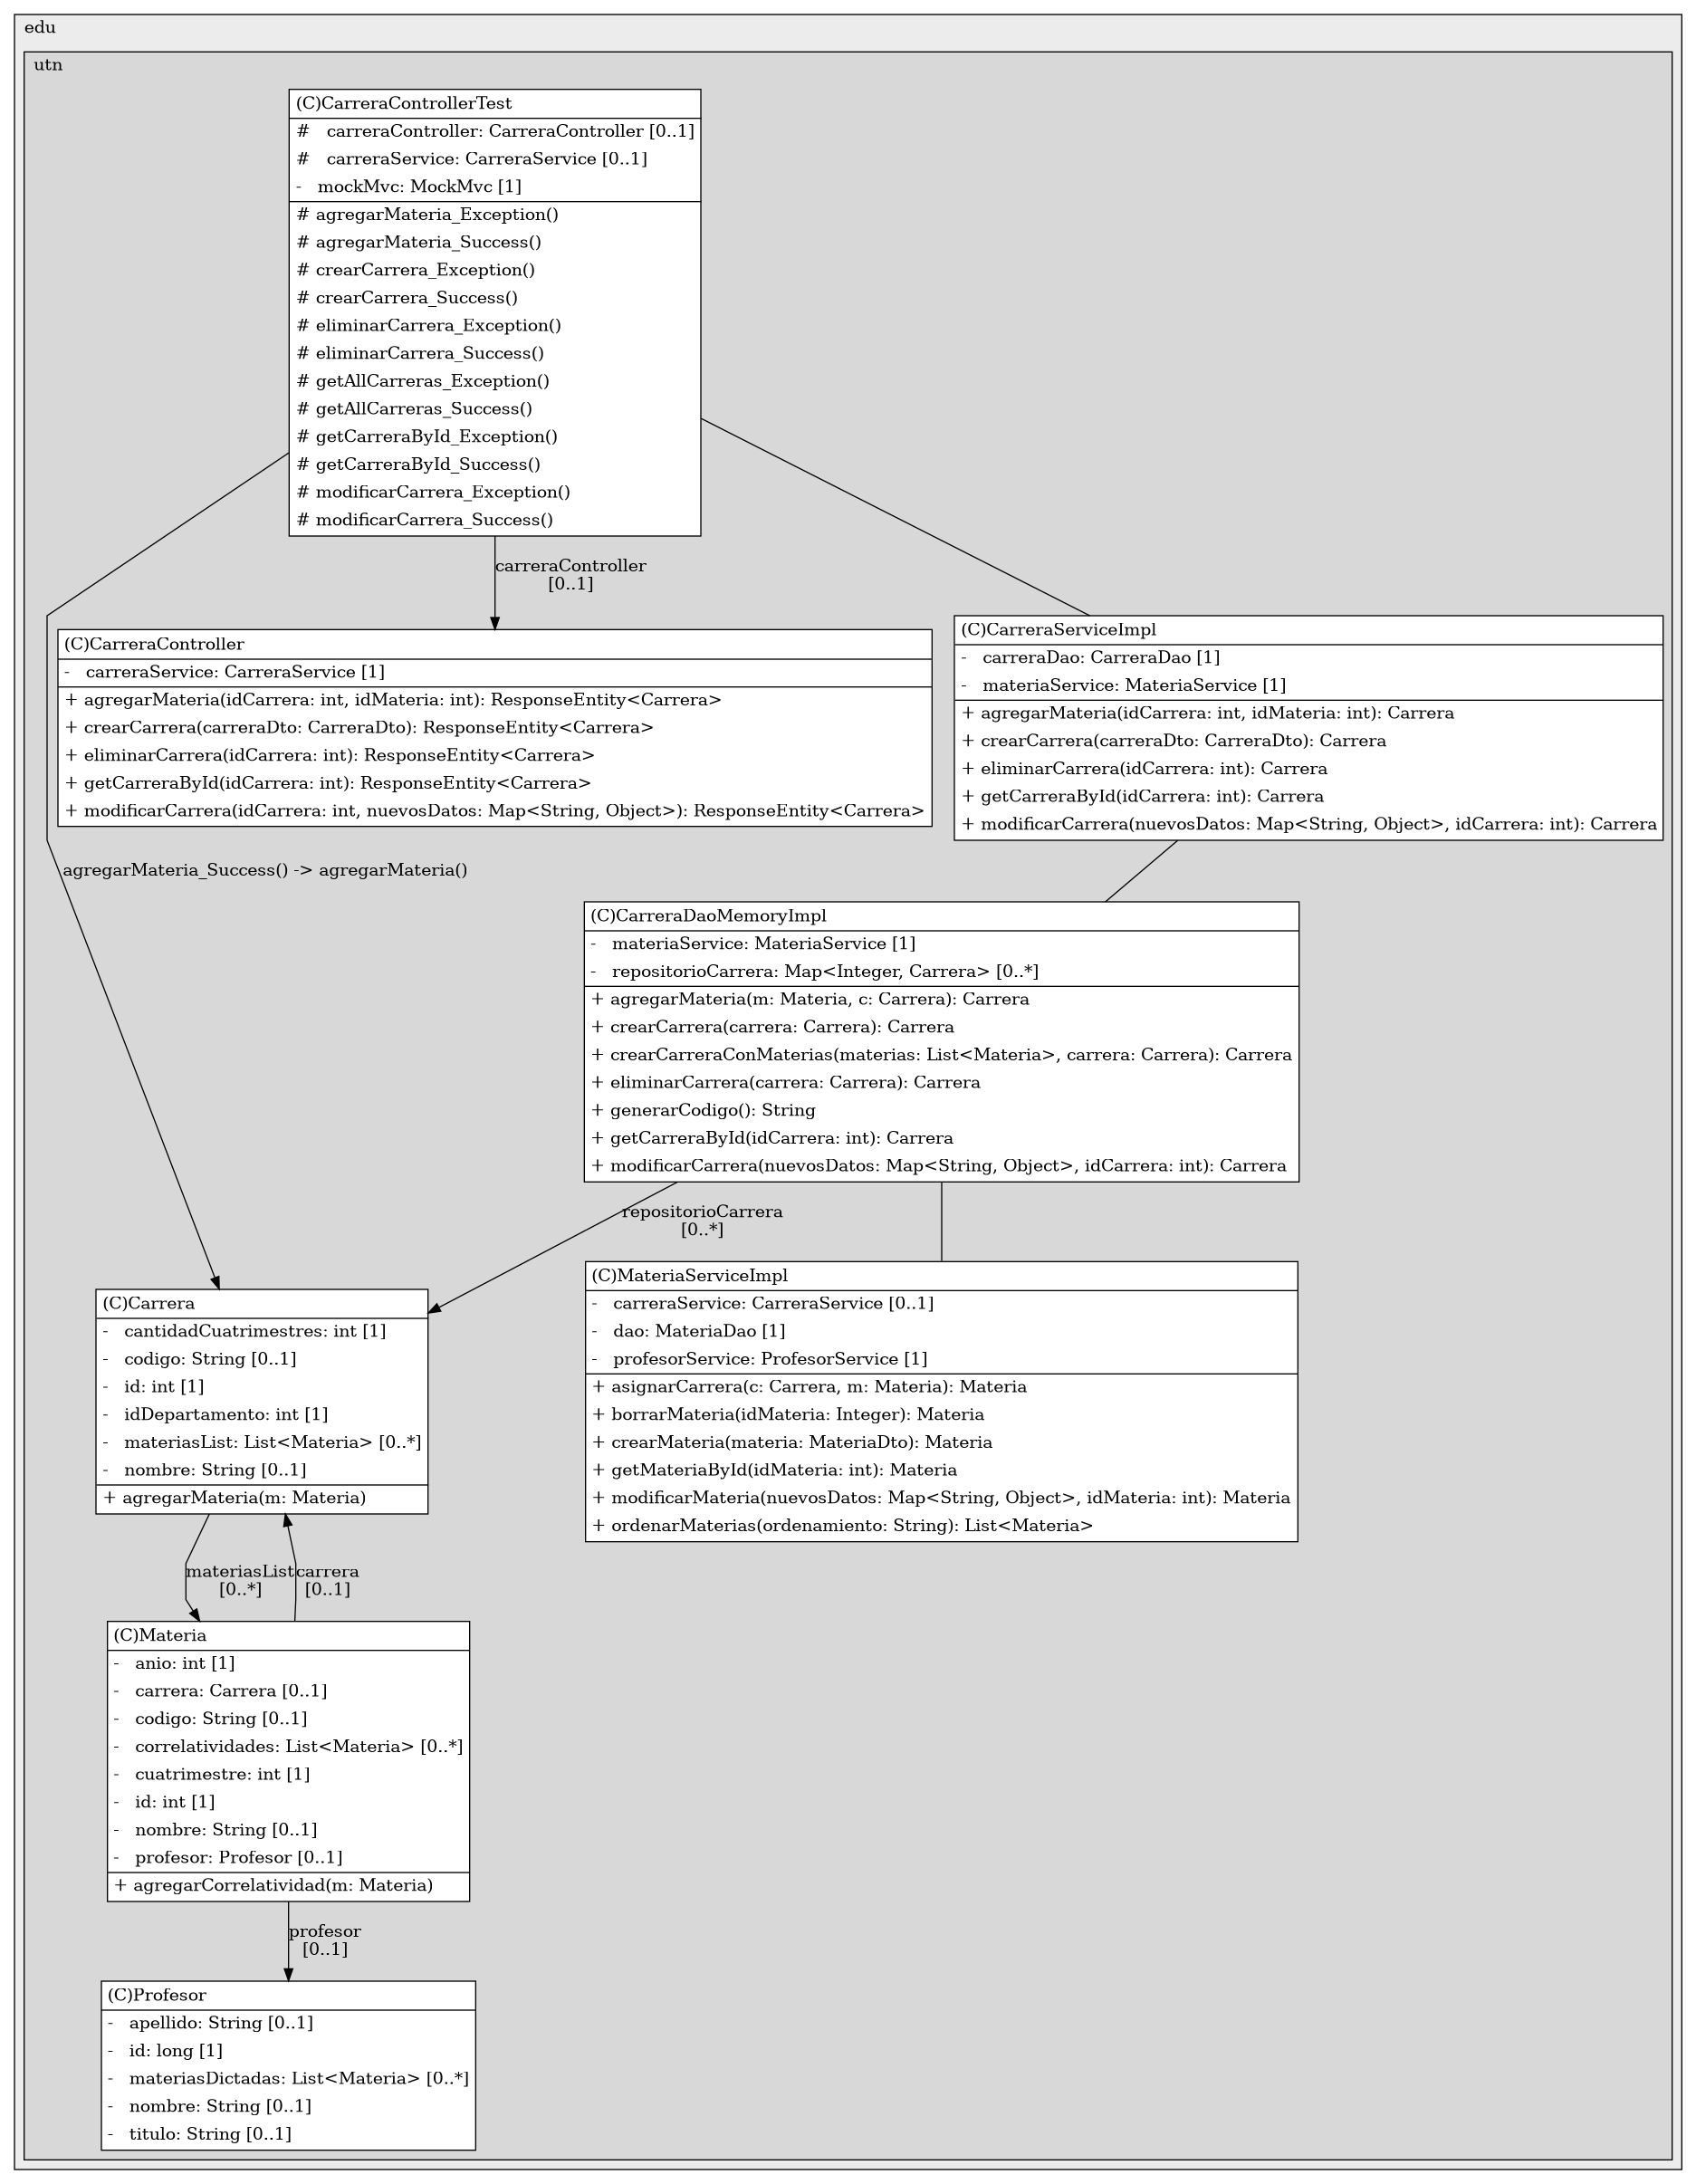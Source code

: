 @startuml

/' diagram meta data start
config=StructureConfiguration;
{
  "projectClassification": {
    "searchMode": "OpenProject", // OpenProject, AllProjects
    "includedProjects": "",
    "pathEndKeywords": "*.impl",
    "isClientPath": "",
    "isClientName": "",
    "isTestPath": "",
    "isTestName": "",
    "isMappingPath": "",
    "isMappingName": "",
    "isDataAccessPath": "",
    "isDataAccessName": "",
    "isDataStructurePath": "",
    "isDataStructureName": "",
    "isInterfaceStructuresPath": "",
    "isInterfaceStructuresName": "",
    "isEntryPointPath": "",
    "isEntryPointName": "",
    "treatFinalFieldsAsMandatory": false
  },
  "graphRestriction": {
    "classPackageExcludeFilter": "",
    "classPackageIncludeFilter": "",
    "classNameExcludeFilter": "",
    "classNameIncludeFilter": "",
    "methodNameExcludeFilter": "",
    "methodNameIncludeFilter": "",
    "removeByInheritance": "", // inheritance/annotation based filtering is done in a second step
    "removeByAnnotation": "",
    "removeByClassPackage": "", // cleanup the graph after inheritance/annotation based filtering is done
    "removeByClassName": "",
    "cutMappings": false,
    "cutEnum": true,
    "cutTests": true,
    "cutClient": true,
    "cutDataAccess": true,
    "cutInterfaceStructures": true,
    "cutDataStructures": true,
    "cutGetterAndSetter": true,
    "cutConstructors": true
  },
  "graphTraversal": {
    "forwardDepth": 3,
    "backwardDepth": 3,
    "classPackageExcludeFilter": "",
    "classPackageIncludeFilter": "",
    "classNameExcludeFilter": "",
    "classNameIncludeFilter": "",
    "methodNameExcludeFilter": "",
    "methodNameIncludeFilter": "",
    "hideMappings": false,
    "hideDataStructures": false,
    "hidePrivateMethods": true,
    "hideInterfaceCalls": true, // indirection: implementation -> interface (is hidden) -> implementation
    "onlyShowApplicationEntryPoints": false, // root node is included
    "useMethodCallsForStructureDiagram": "ForwardOnly" // ForwardOnly, BothDirections, No
  },
  "details": {
    "aggregation": "GroupByClass", // ByClass, GroupByClass, None
    "showClassGenericTypes": true,
    "showMethods": true,
    "showMethodParameterNames": true,
    "showMethodParameterTypes": true,
    "showMethodReturnType": true,
    "showPackageLevels": 2,
    "showDetailedClassStructure": true
  },
  "rootClass": "ar.edu.utn.frbb.tup.controller.CarreraControllerTest",
  "extensionCallbackMethod": "" // qualified.class.name#methodName - signature: public static String method(String)
}
diagram meta data end '/



digraph g {
    rankdir="TB"
    splines=polyline
    

'nodes 
subgraph cluster_100278 { 
   	label=edu
	labeljust=l
	fillcolor="#ececec"
	style=filled
   
   subgraph cluster_1878955145 { 
   	label=utn
	labeljust=l
	fillcolor="#d8d8d8"
	style=filled
   
   Carrera395227868[
	label=<<TABLE BORDER="1" CELLBORDER="0" CELLPADDING="4" CELLSPACING="0">
<TR><TD ALIGN="LEFT" >(C)Carrera</TD></TR>
<HR/>
<TR><TD ALIGN="LEFT" >-   cantidadCuatrimestres: int [1]</TD></TR>
<TR><TD ALIGN="LEFT" >-   codigo: String [0..1]</TD></TR>
<TR><TD ALIGN="LEFT" >-   id: int [1]</TD></TR>
<TR><TD ALIGN="LEFT" >-   idDepartamento: int [1]</TD></TR>
<TR><TD ALIGN="LEFT" >-   materiasList: List&lt;Materia&gt; [0..*]</TD></TR>
<TR><TD ALIGN="LEFT" >-   nombre: String [0..1]</TD></TR>
<HR/>
<TR><TD ALIGN="LEFT" >+ agregarMateria(m: Materia)</TD></TR>
</TABLE>>
	style=filled
	margin=0
	shape=plaintext
	fillcolor="#FFFFFF"
];

CarreraController1429308361[
	label=<<TABLE BORDER="1" CELLBORDER="0" CELLPADDING="4" CELLSPACING="0">
<TR><TD ALIGN="LEFT" >(C)CarreraController</TD></TR>
<HR/>
<TR><TD ALIGN="LEFT" >-   carreraService: CarreraService [1]</TD></TR>
<HR/>
<TR><TD ALIGN="LEFT" >+ agregarMateria(idCarrera: int, idMateria: int): ResponseEntity&lt;Carrera&gt;</TD></TR>
<TR><TD ALIGN="LEFT" >+ crearCarrera(carreraDto: CarreraDto): ResponseEntity&lt;Carrera&gt;</TD></TR>
<TR><TD ALIGN="LEFT" >+ eliminarCarrera(idCarrera: int): ResponseEntity&lt;Carrera&gt;</TD></TR>
<TR><TD ALIGN="LEFT" >+ getCarreraById(idCarrera: int): ResponseEntity&lt;Carrera&gt;</TD></TR>
<TR><TD ALIGN="LEFT" >+ modificarCarrera(idCarrera: int, nuevosDatos: Map&lt;String, Object&gt;): ResponseEntity&lt;Carrera&gt;</TD></TR>
</TABLE>>
	style=filled
	margin=0
	shape=plaintext
	fillcolor="#FFFFFF"
];

CarreraControllerTest1429308361[
	label=<<TABLE BORDER="1" CELLBORDER="0" CELLPADDING="4" CELLSPACING="0">
<TR><TD ALIGN="LEFT" >(C)CarreraControllerTest</TD></TR>
<HR/>
<TR><TD ALIGN="LEFT" >#   carreraController: CarreraController [0..1]</TD></TR>
<TR><TD ALIGN="LEFT" >#   carreraService: CarreraService [0..1]</TD></TR>
<TR><TD ALIGN="LEFT" >-   mockMvc: MockMvc [1]</TD></TR>
<HR/>
<TR><TD ALIGN="LEFT" ># agregarMateria_Exception()</TD></TR>
<TR><TD ALIGN="LEFT" ># agregarMateria_Success()</TD></TR>
<TR><TD ALIGN="LEFT" ># crearCarrera_Exception()</TD></TR>
<TR><TD ALIGN="LEFT" ># crearCarrera_Success()</TD></TR>
<TR><TD ALIGN="LEFT" ># eliminarCarrera_Exception()</TD></TR>
<TR><TD ALIGN="LEFT" ># eliminarCarrera_Success()</TD></TR>
<TR><TD ALIGN="LEFT" ># getAllCarreras_Exception()</TD></TR>
<TR><TD ALIGN="LEFT" ># getAllCarreras_Success()</TD></TR>
<TR><TD ALIGN="LEFT" ># getCarreraById_Exception()</TD></TR>
<TR><TD ALIGN="LEFT" ># getCarreraById_Success()</TD></TR>
<TR><TD ALIGN="LEFT" ># modificarCarrera_Exception()</TD></TR>
<TR><TD ALIGN="LEFT" ># modificarCarrera_Success()</TD></TR>
</TABLE>>
	style=filled
	margin=0
	shape=plaintext
	fillcolor="#FFFFFF"
];

CarreraDaoMemoryImpl1349341572[
	label=<<TABLE BORDER="1" CELLBORDER="0" CELLPADDING="4" CELLSPACING="0">
<TR><TD ALIGN="LEFT" >(C)CarreraDaoMemoryImpl</TD></TR>
<HR/>
<TR><TD ALIGN="LEFT" >-   materiaService: MateriaService [1]</TD></TR>
<TR><TD ALIGN="LEFT" >-   repositorioCarrera: Map&lt;Integer, Carrera&gt; [0..*]</TD></TR>
<HR/>
<TR><TD ALIGN="LEFT" >+ agregarMateria(m: Materia, c: Carrera): Carrera</TD></TR>
<TR><TD ALIGN="LEFT" >+ crearCarrera(carrera: Carrera): Carrera</TD></TR>
<TR><TD ALIGN="LEFT" >+ crearCarreraConMaterias(materias: List&lt;Materia&gt;, carrera: Carrera): Carrera</TD></TR>
<TR><TD ALIGN="LEFT" >+ eliminarCarrera(carrera: Carrera): Carrera</TD></TR>
<TR><TD ALIGN="LEFT" >+ generarCodigo(): String</TD></TR>
<TR><TD ALIGN="LEFT" >+ getCarreraById(idCarrera: int): Carrera</TD></TR>
<TR><TD ALIGN="LEFT" >+ modificarCarrera(nuevosDatos: Map&lt;String, Object&gt;, idCarrera: int): Carrera</TD></TR>
</TABLE>>
	style=filled
	margin=0
	shape=plaintext
	fillcolor="#FFFFFF"
];

CarreraServiceImpl781973439[
	label=<<TABLE BORDER="1" CELLBORDER="0" CELLPADDING="4" CELLSPACING="0">
<TR><TD ALIGN="LEFT" >(C)CarreraServiceImpl</TD></TR>
<HR/>
<TR><TD ALIGN="LEFT" >-   carreraDao: CarreraDao [1]</TD></TR>
<TR><TD ALIGN="LEFT" >-   materiaService: MateriaService [1]</TD></TR>
<HR/>
<TR><TD ALIGN="LEFT" >+ agregarMateria(idCarrera: int, idMateria: int): Carrera</TD></TR>
<TR><TD ALIGN="LEFT" >+ crearCarrera(carreraDto: CarreraDto): Carrera</TD></TR>
<TR><TD ALIGN="LEFT" >+ eliminarCarrera(idCarrera: int): Carrera</TD></TR>
<TR><TD ALIGN="LEFT" >+ getCarreraById(idCarrera: int): Carrera</TD></TR>
<TR><TD ALIGN="LEFT" >+ modificarCarrera(nuevosDatos: Map&lt;String, Object&gt;, idCarrera: int): Carrera</TD></TR>
</TABLE>>
	style=filled
	margin=0
	shape=plaintext
	fillcolor="#FFFFFF"
];

Materia395227868[
	label=<<TABLE BORDER="1" CELLBORDER="0" CELLPADDING="4" CELLSPACING="0">
<TR><TD ALIGN="LEFT" >(C)Materia</TD></TR>
<HR/>
<TR><TD ALIGN="LEFT" >-   anio: int [1]</TD></TR>
<TR><TD ALIGN="LEFT" >-   carrera: Carrera [0..1]</TD></TR>
<TR><TD ALIGN="LEFT" >-   codigo: String [0..1]</TD></TR>
<TR><TD ALIGN="LEFT" >-   correlatividades: List&lt;Materia&gt; [0..*]</TD></TR>
<TR><TD ALIGN="LEFT" >-   cuatrimestre: int [1]</TD></TR>
<TR><TD ALIGN="LEFT" >-   id: int [1]</TD></TR>
<TR><TD ALIGN="LEFT" >-   nombre: String [0..1]</TD></TR>
<TR><TD ALIGN="LEFT" >-   profesor: Profesor [0..1]</TD></TR>
<HR/>
<TR><TD ALIGN="LEFT" >+ agregarCorrelatividad(m: Materia)</TD></TR>
</TABLE>>
	style=filled
	margin=0
	shape=plaintext
	fillcolor="#FFFFFF"
];

MateriaServiceImpl781973439[
	label=<<TABLE BORDER="1" CELLBORDER="0" CELLPADDING="4" CELLSPACING="0">
<TR><TD ALIGN="LEFT" >(C)MateriaServiceImpl</TD></TR>
<HR/>
<TR><TD ALIGN="LEFT" >-   carreraService: CarreraService [0..1]</TD></TR>
<TR><TD ALIGN="LEFT" >-   dao: MateriaDao [1]</TD></TR>
<TR><TD ALIGN="LEFT" >-   profesorService: ProfesorService [1]</TD></TR>
<HR/>
<TR><TD ALIGN="LEFT" >+ asignarCarrera(c: Carrera, m: Materia): Materia</TD></TR>
<TR><TD ALIGN="LEFT" >+ borrarMateria(idMateria: Integer): Materia</TD></TR>
<TR><TD ALIGN="LEFT" >+ crearMateria(materia: MateriaDto): Materia</TD></TR>
<TR><TD ALIGN="LEFT" >+ getMateriaById(idMateria: int): Materia</TD></TR>
<TR><TD ALIGN="LEFT" >+ modificarMateria(nuevosDatos: Map&lt;String, Object&gt;, idMateria: int): Materia</TD></TR>
<TR><TD ALIGN="LEFT" >+ ordenarMaterias(ordenamiento: String): List&lt;Materia&gt;</TD></TR>
</TABLE>>
	style=filled
	margin=0
	shape=plaintext
	fillcolor="#FFFFFF"
];

Profesor395227868[
	label=<<TABLE BORDER="1" CELLBORDER="0" CELLPADDING="4" CELLSPACING="0">
<TR><TD ALIGN="LEFT" >(C)Profesor</TD></TR>
<HR/>
<TR><TD ALIGN="LEFT" >-   apellido: String [0..1]</TD></TR>
<TR><TD ALIGN="LEFT" >-   id: long [1]</TD></TR>
<TR><TD ALIGN="LEFT" >-   materiasDictadas: List&lt;Materia&gt; [0..*]</TD></TR>
<TR><TD ALIGN="LEFT" >-   nombre: String [0..1]</TD></TR>
<TR><TD ALIGN="LEFT" >-   titulo: String [0..1]</TD></TR>
</TABLE>>
	style=filled
	margin=0
	shape=plaintext
	fillcolor="#FFFFFF"
];
} 
} 

'edges    
Carrera395227868 -> Materia395227868[label="materiasList
[0..*]"];
CarreraControllerTest1429308361 -> Carrera395227868[label="agregarMateria_Success() -> agregarMateria()"];
CarreraControllerTest1429308361 -> CarreraController1429308361[label="carreraController
[0..1]"];
CarreraControllerTest1429308361 -> CarreraServiceImpl781973439[arrowhead=none];
CarreraDaoMemoryImpl1349341572 -> Carrera395227868[label="repositorioCarrera
[0..*]"];
CarreraDaoMemoryImpl1349341572 -> MateriaServiceImpl781973439[arrowhead=none];
CarreraServiceImpl781973439 -> CarreraDaoMemoryImpl1349341572[arrowhead=none];
Materia395227868 -> Carrera395227868[label="carrera
[0..1]"];
Materia395227868 -> Profesor395227868[label="profesor
[0..1]"];
    
}
@enduml